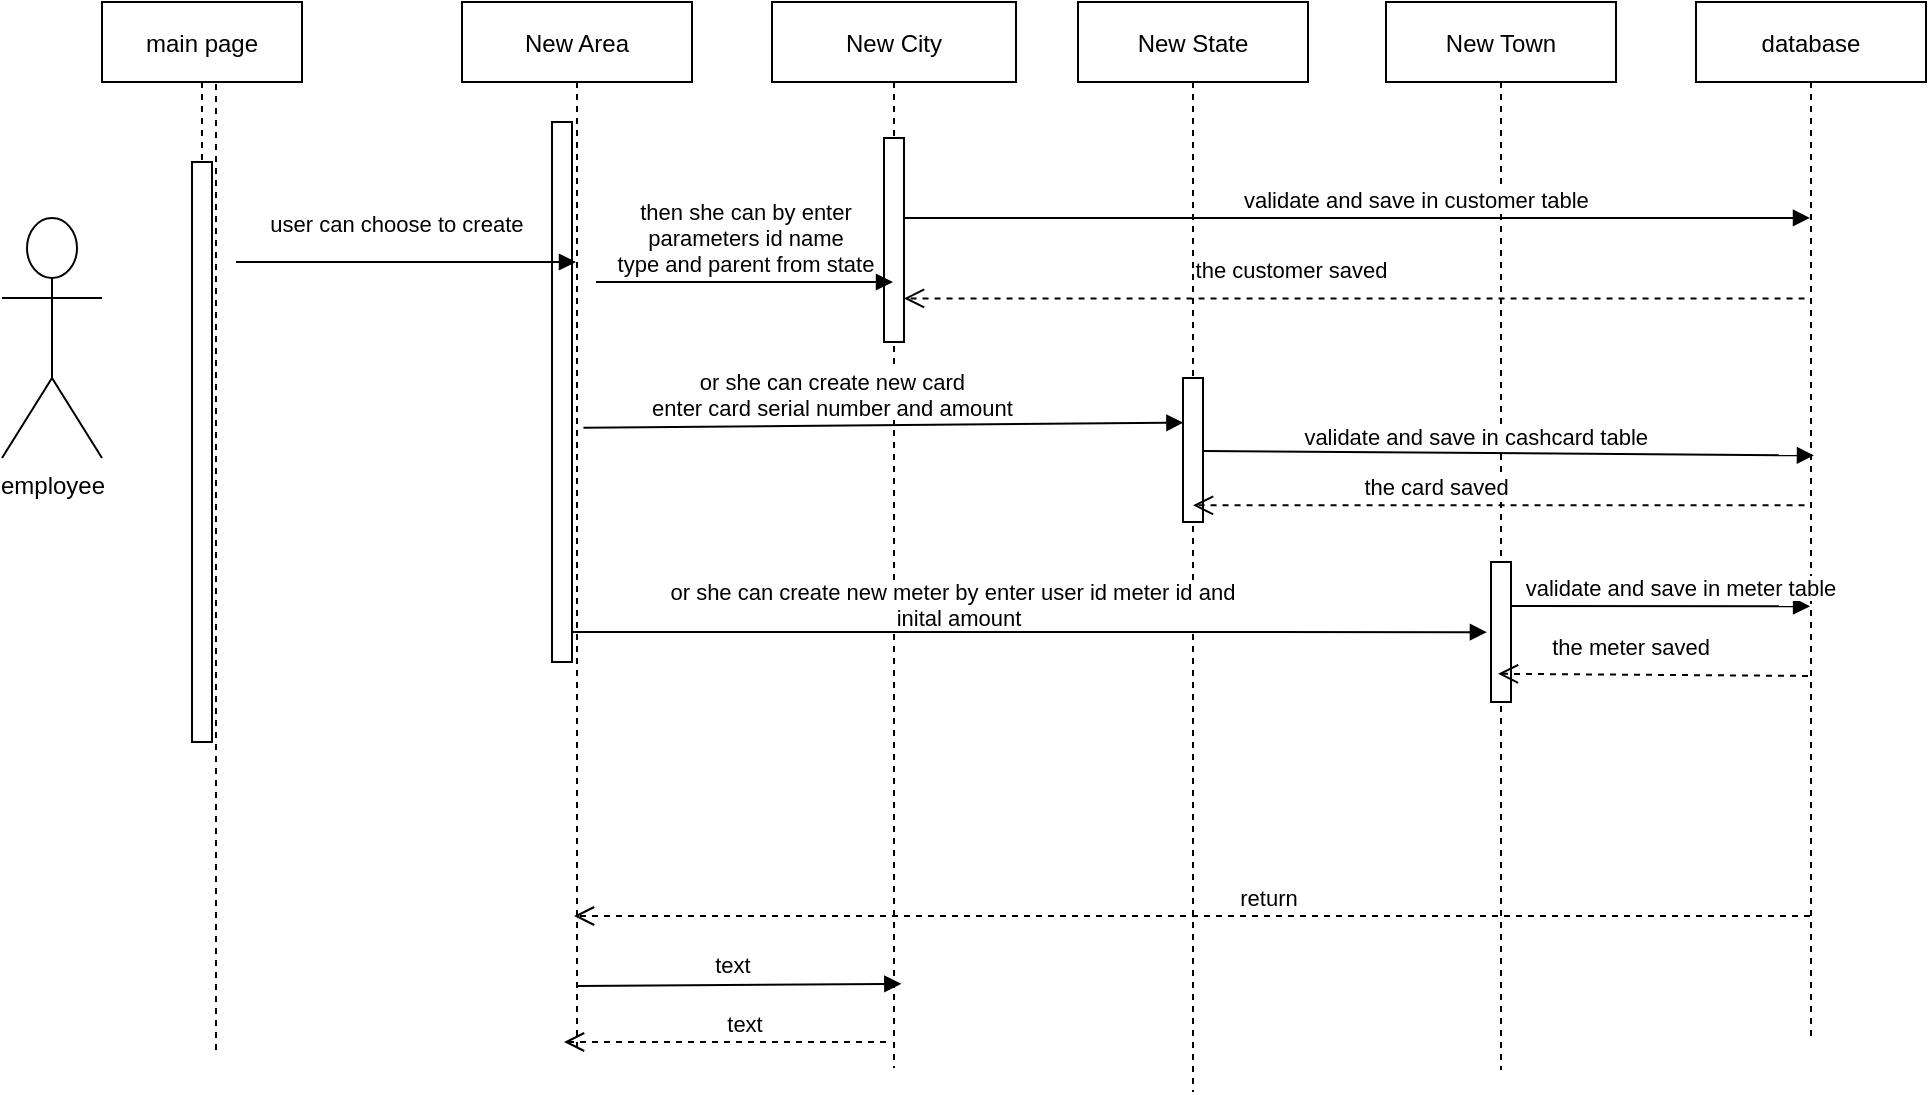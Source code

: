 <mxfile version="14.2.9" type="github">
  <diagram id="BdLhvHQuExMGk_WIgmUb" name="Page-1">
    <mxGraphModel dx="868" dy="450" grid="1" gridSize="10" guides="1" tooltips="1" connect="1" arrows="1" fold="1" page="1" pageScale="1" pageWidth="850" pageHeight="1100" math="0" shadow="0">
      <root>
        <mxCell id="0" />
        <mxCell id="1" parent="0" />
        <mxCell id="mSrBGK9rT0nLxttDfopO-25" value="main page" style="shape=umlLifeline;perimeter=lifelinePerimeter;container=1;collapsible=0;recursiveResize=0;rounded=0;shadow=0;strokeWidth=1;" vertex="1" parent="1">
          <mxGeometry x="63" y="530" width="100" height="370" as="geometry" />
        </mxCell>
        <mxCell id="mSrBGK9rT0nLxttDfopO-26" value="" style="points=[];perimeter=orthogonalPerimeter;rounded=0;shadow=0;strokeWidth=1;" vertex="1" parent="mSrBGK9rT0nLxttDfopO-25">
          <mxGeometry x="45" y="80" width="10" height="290" as="geometry" />
        </mxCell>
        <mxCell id="mSrBGK9rT0nLxttDfopO-27" value="New Area" style="shape=umlLifeline;perimeter=lifelinePerimeter;container=1;collapsible=0;recursiveResize=0;rounded=0;shadow=0;strokeWidth=1;" vertex="1" parent="1">
          <mxGeometry x="243" y="530" width="115" height="523" as="geometry" />
        </mxCell>
        <mxCell id="mSrBGK9rT0nLxttDfopO-28" value="" style="points=[];perimeter=orthogonalPerimeter;rounded=0;shadow=0;strokeWidth=1;" vertex="1" parent="mSrBGK9rT0nLxttDfopO-27">
          <mxGeometry x="45" y="60" width="10" height="270" as="geometry" />
        </mxCell>
        <mxCell id="mSrBGK9rT0nLxttDfopO-29" value="return" style="verticalAlign=bottom;endArrow=open;dashed=1;endSize=8;shadow=0;strokeWidth=1;" edge="1" parent="1">
          <mxGeometry x="-0.124" relative="1" as="geometry">
            <mxPoint x="299" y="987" as="targetPoint" />
            <mxPoint as="offset" />
            <mxPoint x="917" y="987" as="sourcePoint" />
          </mxGeometry>
        </mxCell>
        <mxCell id="mSrBGK9rT0nLxttDfopO-30" value="user can choose to create " style="verticalAlign=bottom;endArrow=block;shadow=0;strokeWidth=1;" edge="1" parent="1" target="mSrBGK9rT0nLxttDfopO-27">
          <mxGeometry x="-0.035" y="10" relative="1" as="geometry">
            <mxPoint x="130" y="660" as="sourcePoint" />
            <mxPoint as="offset" />
          </mxGeometry>
        </mxCell>
        <mxCell id="mSrBGK9rT0nLxttDfopO-31" value="employee" style="shape=umlActor;verticalLabelPosition=bottom;labelBackgroundColor=#ffffff;verticalAlign=top;html=1;outlineConnect=0;" vertex="1" parent="1">
          <mxGeometry x="13" y="638" width="50" height="120" as="geometry" />
        </mxCell>
        <mxCell id="mSrBGK9rT0nLxttDfopO-32" value="New City" style="shape=umlLifeline;perimeter=lifelinePerimeter;container=1;collapsible=0;recursiveResize=0;rounded=0;shadow=0;strokeWidth=1;" vertex="1" parent="1">
          <mxGeometry x="398" y="530" width="122" height="533" as="geometry" />
        </mxCell>
        <mxCell id="mSrBGK9rT0nLxttDfopO-33" value="" style="points=[];perimeter=orthogonalPerimeter;rounded=0;shadow=0;strokeWidth=1;" vertex="1" parent="mSrBGK9rT0nLxttDfopO-32">
          <mxGeometry x="56" y="68" width="10" height="102" as="geometry" />
        </mxCell>
        <mxCell id="mSrBGK9rT0nLxttDfopO-34" value="then she can by enter&#xa;parameters id name&#xa;type and parent from state" style="verticalAlign=bottom;endArrow=block;shadow=0;strokeWidth=1;" edge="1" parent="1" target="mSrBGK9rT0nLxttDfopO-32">
          <mxGeometry x="0.008" relative="1" as="geometry">
            <mxPoint x="310" y="670" as="sourcePoint" />
            <mxPoint x="444" y="670" as="targetPoint" />
            <mxPoint as="offset" />
          </mxGeometry>
        </mxCell>
        <mxCell id="mSrBGK9rT0nLxttDfopO-35" value="New Town" style="shape=umlLifeline;perimeter=lifelinePerimeter;container=1;collapsible=0;recursiveResize=0;rounded=0;shadow=0;strokeWidth=1;" vertex="1" parent="1">
          <mxGeometry x="705" y="530" width="115" height="534" as="geometry" />
        </mxCell>
        <mxCell id="mSrBGK9rT0nLxttDfopO-36" value="" style="points=[];perimeter=orthogonalPerimeter;rounded=0;shadow=0;strokeWidth=1;" vertex="1" parent="mSrBGK9rT0nLxttDfopO-35">
          <mxGeometry x="52.5" y="280" width="10" height="70" as="geometry" />
        </mxCell>
        <mxCell id="mSrBGK9rT0nLxttDfopO-37" value="database" style="shape=umlLifeline;perimeter=lifelinePerimeter;container=1;collapsible=0;recursiveResize=0;rounded=0;shadow=0;strokeWidth=1;" vertex="1" parent="1">
          <mxGeometry x="860" y="530" width="115" height="520" as="geometry" />
        </mxCell>
        <mxCell id="mSrBGK9rT0nLxttDfopO-38" value="New State" style="shape=umlLifeline;perimeter=lifelinePerimeter;container=1;collapsible=0;recursiveResize=0;rounded=0;shadow=0;strokeWidth=1;" vertex="1" parent="1">
          <mxGeometry x="551" y="530" width="115" height="545" as="geometry" />
        </mxCell>
        <mxCell id="mSrBGK9rT0nLxttDfopO-39" value="" style="points=[];perimeter=orthogonalPerimeter;rounded=0;shadow=0;strokeWidth=1;" vertex="1" parent="mSrBGK9rT0nLxttDfopO-38">
          <mxGeometry x="52.5" y="188" width="10" height="72" as="geometry" />
        </mxCell>
        <mxCell id="mSrBGK9rT0nLxttDfopO-40" value="" style="endArrow=none;dashed=1;html=1;" edge="1" parent="1">
          <mxGeometry width="50" height="50" relative="1" as="geometry">
            <mxPoint x="120" y="1054" as="sourcePoint" />
            <mxPoint x="120" y="569" as="targetPoint" />
          </mxGeometry>
        </mxCell>
        <mxCell id="mSrBGK9rT0nLxttDfopO-41" value="text" style="verticalAlign=bottom;endArrow=open;dashed=1;endSize=8;shadow=0;strokeWidth=1;" edge="1" parent="1">
          <mxGeometry x="-0.124" relative="1" as="geometry">
            <mxPoint x="294" y="1050.0" as="targetPoint" />
            <mxPoint as="offset" />
            <mxPoint x="455" y="1050.0" as="sourcePoint" />
          </mxGeometry>
        </mxCell>
        <mxCell id="mSrBGK9rT0nLxttDfopO-42" value="text" style="verticalAlign=bottom;endArrow=block;shadow=0;strokeWidth=1;entryX=0.53;entryY=0.921;entryDx=0;entryDy=0;entryPerimeter=0;" edge="1" parent="1" target="mSrBGK9rT0nLxttDfopO-32">
          <mxGeometry x="-0.041" y="1" relative="1" as="geometry">
            <mxPoint x="301" y="1022" as="sourcePoint" />
            <mxPoint x="447" y="1020" as="targetPoint" />
            <mxPoint as="offset" />
          </mxGeometry>
        </mxCell>
        <mxCell id="mSrBGK9rT0nLxttDfopO-43" value="validate and save in meter table" style="verticalAlign=bottom;endArrow=block;shadow=0;strokeWidth=1;entryX=0.496;entryY=0.581;entryDx=0;entryDy=0;entryPerimeter=0;" edge="1" parent="1" target="mSrBGK9rT0nLxttDfopO-37">
          <mxGeometry x="0.132" relative="1" as="geometry">
            <mxPoint x="768.0" y="832" as="sourcePoint" />
            <mxPoint x="927" y="760" as="targetPoint" />
            <mxPoint as="offset" />
          </mxGeometry>
        </mxCell>
        <mxCell id="mSrBGK9rT0nLxttDfopO-44" value="the meter saved" style="verticalAlign=bottom;endArrow=open;dashed=1;endSize=8;shadow=0;strokeWidth=1;entryX=0.487;entryY=0.629;entryDx=0;entryDy=0;entryPerimeter=0;exitX=0.487;exitY=0.648;exitDx=0;exitDy=0;exitPerimeter=0;" edge="1" parent="1" source="mSrBGK9rT0nLxttDfopO-37" target="mSrBGK9rT0nLxttDfopO-35">
          <mxGeometry x="0.139" y="-5" relative="1" as="geometry">
            <mxPoint x="607.5" y="860" as="targetPoint" />
            <mxPoint x="917.5" y="860" as="sourcePoint" />
            <mxPoint as="offset" />
          </mxGeometry>
        </mxCell>
        <mxCell id="mSrBGK9rT0nLxttDfopO-45" value="or she can create new meter by enter user id meter id and &#xa; inital amount&#xa; " style="verticalAlign=bottom;endArrow=block;shadow=0;strokeWidth=1;entryX=-0.203;entryY=0.501;entryDx=0;entryDy=0;entryPerimeter=0;" edge="1" parent="1" target="mSrBGK9rT0nLxttDfopO-36">
          <mxGeometry x="-0.161" y="-15" relative="1" as="geometry">
            <mxPoint x="298.0" y="845.0" as="sourcePoint" />
            <mxPoint x="450.65" y="670.003" as="targetPoint" />
            <mxPoint as="offset" />
          </mxGeometry>
        </mxCell>
        <mxCell id="mSrBGK9rT0nLxttDfopO-46" value="or she can create new card&#xa;enter card serial number and amount" style="verticalAlign=bottom;endArrow=block;shadow=0;strokeWidth=1;exitX=0.528;exitY=0.407;exitDx=0;exitDy=0;exitPerimeter=0;entryX=0.021;entryY=0.31;entryDx=0;entryDy=0;entryPerimeter=0;" edge="1" parent="1" source="mSrBGK9rT0nLxttDfopO-27" target="mSrBGK9rT0nLxttDfopO-39">
          <mxGeometry x="-0.17" relative="1" as="geometry">
            <mxPoint x="300.965" y="697.413" as="sourcePoint" />
            <mxPoint x="617.045" y="698.565" as="targetPoint" />
            <mxPoint as="offset" />
          </mxGeometry>
        </mxCell>
        <mxCell id="mSrBGK9rT0nLxttDfopO-47" value="validate and save in customer table" style="verticalAlign=bottom;endArrow=block;shadow=0;strokeWidth=1;exitX=0.971;exitY=0.392;exitDx=0;exitDy=0;exitPerimeter=0;" edge="1" parent="1" source="mSrBGK9rT0nLxttDfopO-33" target="mSrBGK9rT0nLxttDfopO-37">
          <mxGeometry x="0.132" relative="1" as="geometry">
            <mxPoint x="778.0" y="842.0" as="sourcePoint" />
            <mxPoint x="927.04" y="842.12" as="targetPoint" />
            <mxPoint as="offset" />
          </mxGeometry>
        </mxCell>
        <mxCell id="mSrBGK9rT0nLxttDfopO-48" value="the customer saved" style="verticalAlign=bottom;endArrow=open;dashed=1;endSize=8;shadow=0;strokeWidth=1;exitX=0.472;exitY=0.285;exitDx=0;exitDy=0;exitPerimeter=0;" edge="1" parent="1" source="mSrBGK9rT0nLxttDfopO-37" target="mSrBGK9rT0nLxttDfopO-33">
          <mxGeometry x="0.139" y="-5" relative="1" as="geometry">
            <mxPoint x="771.005" y="875.886" as="targetPoint" />
            <mxPoint x="926.005" y="876.96" as="sourcePoint" />
            <mxPoint as="offset" />
          </mxGeometry>
        </mxCell>
        <mxCell id="mSrBGK9rT0nLxttDfopO-49" value="validate and save in cashcard table" style="verticalAlign=bottom;endArrow=block;shadow=0;strokeWidth=1;exitX=0.962;exitY=0.507;exitDx=0;exitDy=0;exitPerimeter=0;entryX=0.513;entryY=0.436;entryDx=0;entryDy=0;entryPerimeter=0;" edge="1" parent="1" source="mSrBGK9rT0nLxttDfopO-39" target="mSrBGK9rT0nLxttDfopO-37">
          <mxGeometry x="-0.105" y="-1" relative="1" as="geometry">
            <mxPoint x="473.71" y="647.984" as="sourcePoint" />
            <mxPoint x="927" y="647.984" as="targetPoint" />
            <mxPoint as="offset" />
            <Array as="points" />
          </mxGeometry>
        </mxCell>
        <mxCell id="mSrBGK9rT0nLxttDfopO-50" value="the card saved" style="verticalAlign=bottom;endArrow=open;dashed=1;endSize=8;shadow=0;strokeWidth=1;exitX=0.472;exitY=0.484;exitDx=0;exitDy=0;exitPerimeter=0;" edge="1" parent="1" source="mSrBGK9rT0nLxttDfopO-37" target="mSrBGK9rT0nLxttDfopO-38">
          <mxGeometry x="0.203" relative="1" as="geometry">
            <mxPoint x="474" y="688.2" as="targetPoint" />
            <mxPoint x="924.28" y="688.2" as="sourcePoint" />
            <mxPoint as="offset" />
          </mxGeometry>
        </mxCell>
      </root>
    </mxGraphModel>
  </diagram>
</mxfile>
